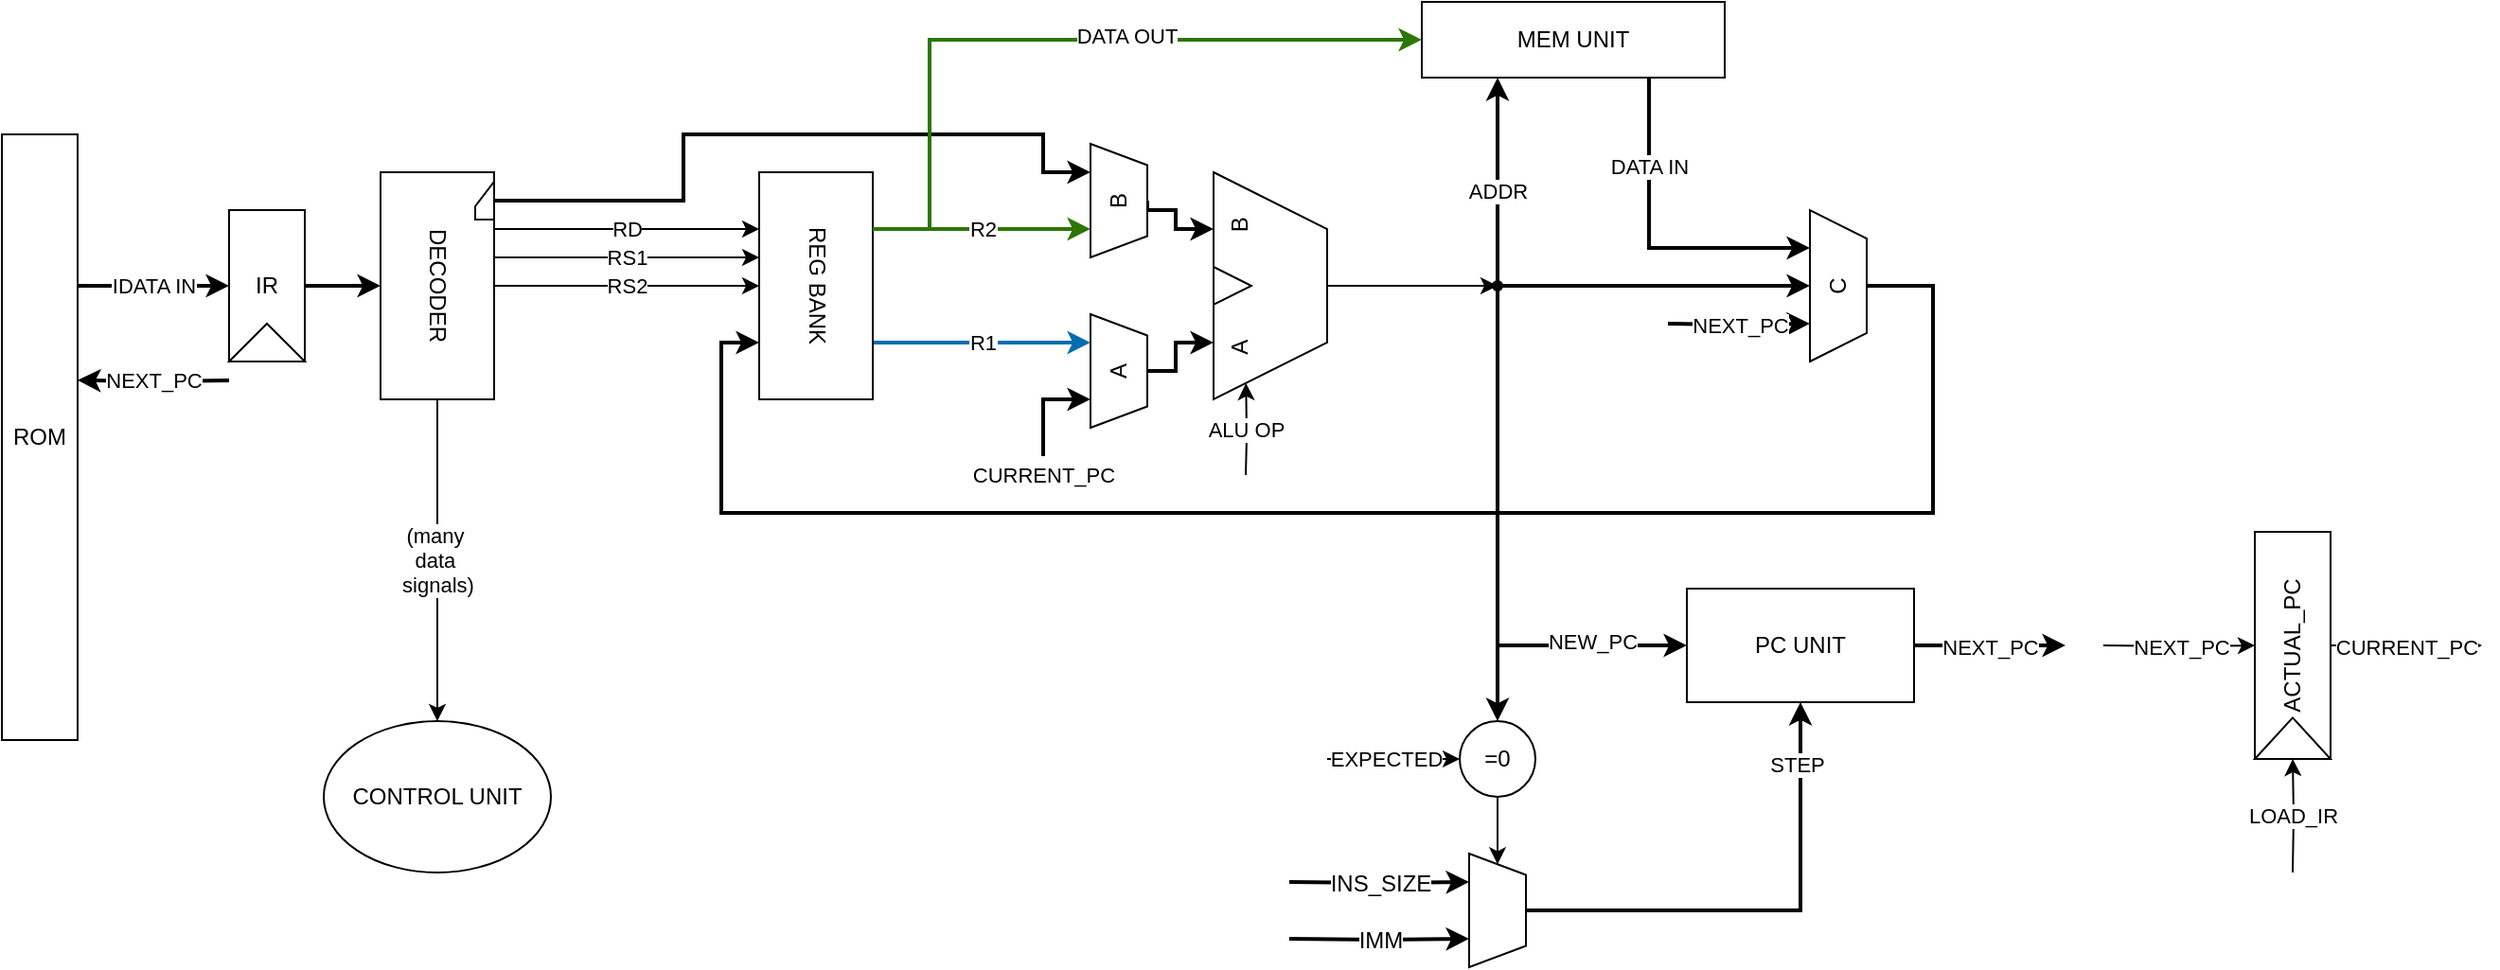<mxfile version="26.1.3" pages="6">
  <diagram id="NMhR2VgDH_q-dbBwxF6J" name="Core">
    <mxGraphModel dx="678" dy="379" grid="1" gridSize="10" guides="1" tooltips="1" connect="1" arrows="1" fold="1" page="1" pageScale="1" pageWidth="827" pageHeight="1169" math="0" shadow="0">
      <root>
        <mxCell id="0" />
        <mxCell id="1" style="" parent="0" />
        <mxCell id="9GTtef4TDPM2n8hx87Pq-6" value="uml" style="" parent="0" />
        <mxCell id="9GTtef4TDPM2n8hx87Pq-7" style="edgeStyle=orthogonalEdgeStyle;rounded=0;orthogonalLoop=1;jettySize=auto;html=1;entryX=0.75;entryY=0;entryDx=0;entryDy=0;strokeWidth=2;exitX=0.25;exitY=1;exitDx=0;exitDy=0;fillColor=#1ba1e2;strokeColor=#006EAF;" parent="9GTtef4TDPM2n8hx87Pq-6" source="9GTtef4TDPM2n8hx87Pq-9" target="9GTtef4TDPM2n8hx87Pq-71" edge="1">
          <mxGeometry relative="1" as="geometry">
            <mxPoint x="610" y="230" as="targetPoint" />
            <Array as="points">
              <mxPoint x="615" y="230" />
            </Array>
          </mxGeometry>
        </mxCell>
        <mxCell id="9GTtef4TDPM2n8hx87Pq-8" value="R1" style="edgeLabel;html=1;align=center;verticalAlign=middle;resizable=0;points=[];" parent="9GTtef4TDPM2n8hx87Pq-7" vertex="1" connectable="0">
          <mxGeometry relative="1" as="geometry">
            <mxPoint as="offset" />
          </mxGeometry>
        </mxCell>
        <mxCell id="9GTtef4TDPM2n8hx87Pq-9" value="REG BANK" style="rounded=0;whiteSpace=wrap;html=1;direction=north;textDirection=vertical-lr;" parent="9GTtef4TDPM2n8hx87Pq-6" vertex="1">
          <mxGeometry x="440" y="140" width="60" height="120" as="geometry" />
        </mxCell>
        <mxCell id="9GTtef4TDPM2n8hx87Pq-10" style="edgeStyle=orthogonalEdgeStyle;rounded=0;orthogonalLoop=1;jettySize=auto;html=1;strokeWidth=2;entryX=0.75;entryY=0;entryDx=0;entryDy=0;" parent="9GTtef4TDPM2n8hx87Pq-6" source="9GTtef4TDPM2n8hx87Pq-74" target="9GTtef4TDPM2n8hx87Pq-20" edge="1">
          <mxGeometry relative="1" as="geometry">
            <mxPoint x="570" y="200" as="targetPoint" />
            <Array as="points">
              <mxPoint x="400" y="155" />
              <mxPoint x="400" y="120" />
              <mxPoint x="590" y="120" />
              <mxPoint x="590" y="140" />
            </Array>
          </mxGeometry>
        </mxCell>
        <mxCell id="9GTtef4TDPM2n8hx87Pq-11" style="edgeStyle=orthogonalEdgeStyle;rounded=0;orthogonalLoop=1;jettySize=auto;html=1;" parent="9GTtef4TDPM2n8hx87Pq-6" edge="1">
          <mxGeometry relative="1" as="geometry">
            <mxPoint x="440" y="185" as="targetPoint" />
            <mxPoint x="300" y="185" as="sourcePoint" />
          </mxGeometry>
        </mxCell>
        <mxCell id="9GTtef4TDPM2n8hx87Pq-12" value="RS1" style="edgeLabel;html=1;align=center;verticalAlign=middle;resizable=0;points=[];" parent="9GTtef4TDPM2n8hx87Pq-11" vertex="1" connectable="0">
          <mxGeometry relative="1" as="geometry">
            <mxPoint as="offset" />
          </mxGeometry>
        </mxCell>
        <mxCell id="9GTtef4TDPM2n8hx87Pq-13" style="edgeStyle=orthogonalEdgeStyle;rounded=0;orthogonalLoop=1;jettySize=auto;html=1;exitX=0.368;exitY=-0.013;exitDx=0;exitDy=0;entryX=0.632;entryY=0.013;entryDx=0;entryDy=0;entryPerimeter=0;exitPerimeter=0;" parent="9GTtef4TDPM2n8hx87Pq-6" edge="1">
          <mxGeometry relative="1" as="geometry">
            <mxPoint x="300" y="200" as="sourcePoint" />
            <mxPoint x="440" y="200" as="targetPoint" />
          </mxGeometry>
        </mxCell>
        <mxCell id="9GTtef4TDPM2n8hx87Pq-14" value="RS2" style="edgeLabel;html=1;align=center;verticalAlign=middle;resizable=0;points=[];" parent="9GTtef4TDPM2n8hx87Pq-13" vertex="1" connectable="0">
          <mxGeometry relative="1" as="geometry">
            <mxPoint as="offset" />
          </mxGeometry>
        </mxCell>
        <mxCell id="9GTtef4TDPM2n8hx87Pq-15" style="edgeStyle=orthogonalEdgeStyle;rounded=0;orthogonalLoop=1;jettySize=auto;html=1;entryX=1;entryY=0.75;entryDx=0;entryDy=0;" parent="9GTtef4TDPM2n8hx87Pq-6" target="9GTtef4TDPM2n8hx87Pq-33" edge="1">
          <mxGeometry relative="1" as="geometry">
            <mxPoint x="697" y="300" as="sourcePoint" />
          </mxGeometry>
        </mxCell>
        <mxCell id="9GTtef4TDPM2n8hx87Pq-16" value="ALU OP" style="edgeLabel;html=1;align=center;verticalAlign=middle;resizable=0;points=[];" parent="9GTtef4TDPM2n8hx87Pq-15" vertex="1" connectable="0">
          <mxGeometry relative="1" as="geometry">
            <mxPoint as="offset" />
          </mxGeometry>
        </mxCell>
        <mxCell id="9GTtef4TDPM2n8hx87Pq-17" style="edgeStyle=orthogonalEdgeStyle;rounded=0;orthogonalLoop=1;jettySize=auto;html=1;" parent="9GTtef4TDPM2n8hx87Pq-6" source="9GTtef4TDPM2n8hx87Pq-73" target="9GTtef4TDPM2n8hx87Pq-37" edge="1">
          <mxGeometry relative="1" as="geometry" />
        </mxCell>
        <mxCell id="9GTtef4TDPM2n8hx87Pq-18" value="(many&amp;nbsp;&lt;div&gt;data&amp;nbsp;&lt;/div&gt;&lt;div&gt;signals)&lt;/div&gt;" style="edgeLabel;html=1;align=center;verticalAlign=middle;resizable=0;points=[];" parent="9GTtef4TDPM2n8hx87Pq-17" vertex="1" connectable="0">
          <mxGeometry relative="1" as="geometry">
            <mxPoint as="offset" />
          </mxGeometry>
        </mxCell>
        <mxCell id="9GTtef4TDPM2n8hx87Pq-19" style="edgeStyle=orthogonalEdgeStyle;rounded=0;orthogonalLoop=1;jettySize=auto;html=1;exitX=0.5;exitY=1;exitDx=0;exitDy=0;entryX=0.25;entryY=1;entryDx=0;entryDy=0;strokeWidth=2;" parent="9GTtef4TDPM2n8hx87Pq-6" source="9GTtef4TDPM2n8hx87Pq-20" target="9GTtef4TDPM2n8hx87Pq-33" edge="1">
          <mxGeometry relative="1" as="geometry">
            <Array as="points">
              <mxPoint x="660" y="160" />
              <mxPoint x="660" y="170" />
            </Array>
          </mxGeometry>
        </mxCell>
        <mxCell id="9GTtef4TDPM2n8hx87Pq-20" value="B" style="verticalLabelPosition=middle;verticalAlign=middle;html=1;shape=trapezoid;perimeter=trapezoidPerimeter;whiteSpace=wrap;size=0.188;arcSize=10;flipV=1;labelPosition=center;align=center;rotation=-90;" parent="9GTtef4TDPM2n8hx87Pq-6" vertex="1">
          <mxGeometry x="600" y="140" width="60" height="30" as="geometry" />
        </mxCell>
        <mxCell id="9GTtef4TDPM2n8hx87Pq-22" style="edgeStyle=orthogonalEdgeStyle;rounded=0;orthogonalLoop=1;jettySize=auto;html=1;exitX=0.52;exitY=0.68;exitDx=0;exitDy=0;entryX=0.25;entryY=1;entryDx=0;entryDy=0;strokeWidth=2;exitPerimeter=0;" parent="9GTtef4TDPM2n8hx87Pq-6" source="qQvj4Ov0_is3PJ7aHH4r-4" target="9GTtef4TDPM2n8hx87Pq-30" edge="1">
          <mxGeometry relative="1" as="geometry">
            <mxPoint x="805" y="170" as="sourcePoint" />
          </mxGeometry>
        </mxCell>
        <mxCell id="9GTtef4TDPM2n8hx87Pq-23" value="ADDR" style="edgeLabel;html=1;align=center;verticalAlign=middle;resizable=0;points=[];" parent="9GTtef4TDPM2n8hx87Pq-22" vertex="1" connectable="0">
          <mxGeometry x="-0.084" relative="1" as="geometry">
            <mxPoint as="offset" />
          </mxGeometry>
        </mxCell>
        <mxCell id="9GTtef4TDPM2n8hx87Pq-24" style="edgeStyle=orthogonalEdgeStyle;rounded=0;orthogonalLoop=1;jettySize=auto;html=1;entryX=0.5;entryY=0;entryDx=0;entryDy=0;strokeWidth=2;" parent="9GTtef4TDPM2n8hx87Pq-6" source="qQvj4Ov0_is3PJ7aHH4r-4" target="9GTtef4TDPM2n8hx87Pq-27" edge="1">
          <mxGeometry relative="1" as="geometry">
            <mxPoint x="805" y="200" as="sourcePoint" />
          </mxGeometry>
        </mxCell>
        <mxCell id="qQvj4Ov0_is3PJ7aHH4r-3" style="edgeStyle=orthogonalEdgeStyle;rounded=0;orthogonalLoop=1;jettySize=auto;html=1;entryX=0.5;entryY=0;entryDx=0;entryDy=0;strokeWidth=2;" edge="1" parent="9GTtef4TDPM2n8hx87Pq-6" source="qQvj4Ov0_is3PJ7aHH4r-4" target="4lJLPTDTkaCMhp8FfENX-2">
          <mxGeometry relative="1" as="geometry">
            <mxPoint x="790" y="200" as="sourcePoint" />
          </mxGeometry>
        </mxCell>
        <mxCell id="9GTtef4TDPM2n8hx87Pq-26" style="edgeStyle=orthogonalEdgeStyle;rounded=0;orthogonalLoop=1;jettySize=auto;html=1;exitX=0.5;exitY=1;exitDx=0;exitDy=0;entryX=0.25;entryY=0;entryDx=0;entryDy=0;strokeWidth=2;" parent="9GTtef4TDPM2n8hx87Pq-6" source="9GTtef4TDPM2n8hx87Pq-27" target="9GTtef4TDPM2n8hx87Pq-9" edge="1">
          <mxGeometry relative="1" as="geometry">
            <Array as="points">
              <mxPoint x="1060" y="200" />
              <mxPoint x="1060" y="320" />
              <mxPoint x="420" y="320" />
              <mxPoint x="420" y="230" />
            </Array>
          </mxGeometry>
        </mxCell>
        <mxCell id="Vy0DsnuzEGaQrnrW-NYJ-18" style="edgeStyle=orthogonalEdgeStyle;rounded=0;orthogonalLoop=1;jettySize=auto;html=1;entryX=0.25;entryY=0;entryDx=0;entryDy=0;strokeWidth=2;" edge="1" parent="9GTtef4TDPM2n8hx87Pq-6" target="9GTtef4TDPM2n8hx87Pq-27">
          <mxGeometry relative="1" as="geometry">
            <mxPoint x="920" y="220" as="sourcePoint" />
          </mxGeometry>
        </mxCell>
        <mxCell id="Vy0DsnuzEGaQrnrW-NYJ-19" value="NEXT_PC" style="edgeLabel;html=1;align=center;verticalAlign=middle;resizable=0;points=[];" vertex="1" connectable="0" parent="Vy0DsnuzEGaQrnrW-NYJ-18">
          <mxGeometry relative="1" as="geometry">
            <mxPoint as="offset" />
          </mxGeometry>
        </mxCell>
        <mxCell id="9GTtef4TDPM2n8hx87Pq-27" value="C" style="verticalLabelPosition=middle;verticalAlign=middle;html=1;shape=trapezoid;perimeter=trapezoidPerimeter;whiteSpace=wrap;size=0.188;arcSize=10;flipV=1;labelPosition=center;align=center;rotation=-90;flipH=0;" parent="9GTtef4TDPM2n8hx87Pq-6" vertex="1">
          <mxGeometry x="970" y="185" width="80" height="30" as="geometry" />
        </mxCell>
        <mxCell id="9GTtef4TDPM2n8hx87Pq-28" style="edgeStyle=orthogonalEdgeStyle;rounded=0;orthogonalLoop=1;jettySize=auto;html=1;exitX=0.75;exitY=1;exitDx=0;exitDy=0;entryX=0.75;entryY=0;entryDx=0;entryDy=0;strokeWidth=2;" parent="9GTtef4TDPM2n8hx87Pq-6" source="9GTtef4TDPM2n8hx87Pq-30" target="9GTtef4TDPM2n8hx87Pq-27" edge="1">
          <mxGeometry relative="1" as="geometry">
            <Array as="points">
              <mxPoint x="910" y="180" />
            </Array>
          </mxGeometry>
        </mxCell>
        <mxCell id="9GTtef4TDPM2n8hx87Pq-29" value="DATA IN" style="edgeLabel;html=1;align=center;verticalAlign=middle;resizable=0;points=[];" parent="9GTtef4TDPM2n8hx87Pq-28" vertex="1" connectable="0">
          <mxGeometry x="-0.467" relative="1" as="geometry">
            <mxPoint as="offset" />
          </mxGeometry>
        </mxCell>
        <mxCell id="9GTtef4TDPM2n8hx87Pq-30" value="MEM UNIT" style="rounded=0;whiteSpace=wrap;html=1;flipV=0;" parent="9GTtef4TDPM2n8hx87Pq-6" vertex="1">
          <mxGeometry x="790" y="50" width="160" height="40" as="geometry" />
        </mxCell>
        <mxCell id="9GTtef4TDPM2n8hx87Pq-31" style="edgeStyle=orthogonalEdgeStyle;rounded=0;orthogonalLoop=1;jettySize=auto;html=1;exitX=0.75;exitY=1;exitDx=0;exitDy=0;strokeWidth=2;entryX=0;entryY=0.5;entryDx=0;entryDy=0;fillColor=#60a917;strokeColor=#2D7600;" parent="9GTtef4TDPM2n8hx87Pq-6" source="9GTtef4TDPM2n8hx87Pq-9" target="9GTtef4TDPM2n8hx87Pq-30" edge="1">
          <mxGeometry relative="1" as="geometry">
            <mxPoint x="750" as="targetPoint" />
            <Array as="points">
              <mxPoint x="530" y="170" />
              <mxPoint x="530" y="70" />
            </Array>
            <mxPoint x="565" y="145" as="sourcePoint" />
          </mxGeometry>
        </mxCell>
        <mxCell id="9GTtef4TDPM2n8hx87Pq-32" value="DATA OUT" style="edgeLabel;html=1;align=center;verticalAlign=middle;resizable=0;points=[];" parent="9GTtef4TDPM2n8hx87Pq-31" vertex="1" connectable="0">
          <mxGeometry x="0.2" y="2" relative="1" as="geometry">
            <mxPoint as="offset" />
          </mxGeometry>
        </mxCell>
        <mxCell id="qQvj4Ov0_is3PJ7aHH4r-5" value="" style="edgeStyle=orthogonalEdgeStyle;rounded=0;orthogonalLoop=1;jettySize=auto;html=1;" edge="1" parent="9GTtef4TDPM2n8hx87Pq-6" source="9GTtef4TDPM2n8hx87Pq-33" target="qQvj4Ov0_is3PJ7aHH4r-4">
          <mxGeometry relative="1" as="geometry" />
        </mxCell>
        <UserObject label="A&amp;nbsp; &amp;nbsp; &amp;nbsp; &amp;nbsp; &amp;nbsp; &amp;nbsp; &amp;nbsp; &amp;nbsp; &amp;nbsp;B" link="data:page/id,zgftMrn5v1HjSXPrjvIS" id="9GTtef4TDPM2n8hx87Pq-33">
          <mxCell style="shape=trapezoid;perimeter=trapezoidPerimeter;whiteSpace=wrap;html=1;fixedSize=1;direction=west;size=30;rotation=-90;labelPosition=center;verticalLabelPosition=middle;align=center;verticalAlign=top;labelBorderColor=none;textShadow=0;flipV=0;flipH=0;" parent="9GTtef4TDPM2n8hx87Pq-6" vertex="1">
            <mxGeometry x="650" y="170" width="120" height="60" as="geometry" />
          </mxCell>
        </UserObject>
        <mxCell id="9GTtef4TDPM2n8hx87Pq-34" value="" style="triangle;whiteSpace=wrap;html=1;rotation=0;" parent="9GTtef4TDPM2n8hx87Pq-6" vertex="1">
          <mxGeometry x="680" y="190" width="20" height="20" as="geometry" />
        </mxCell>
        <mxCell id="9GTtef4TDPM2n8hx87Pq-35" style="edgeStyle=orthogonalEdgeStyle;rounded=0;orthogonalLoop=1;jettySize=auto;html=1;exitX=1;exitY=0.25;exitDx=0;exitDy=0;strokeWidth=2;entryX=0;entryY=0.5;entryDx=0;entryDy=0;" parent="9GTtef4TDPM2n8hx87Pq-6" source="9GTtef4TDPM2n8hx87Pq-65" target="9GTtef4TDPM2n8hx87Pq-58" edge="1">
          <mxGeometry relative="1" as="geometry">
            <mxPoint x="170" y="200" as="targetPoint" />
            <mxPoint x="77.2" y="199.84" as="sourcePoint" />
          </mxGeometry>
        </mxCell>
        <mxCell id="9GTtef4TDPM2n8hx87Pq-36" value="IDATA IN" style="edgeLabel;html=1;align=center;verticalAlign=middle;resizable=0;points=[];" parent="9GTtef4TDPM2n8hx87Pq-35" vertex="1" connectable="0">
          <mxGeometry relative="1" as="geometry">
            <mxPoint as="offset" />
          </mxGeometry>
        </mxCell>
        <mxCell id="9GTtef4TDPM2n8hx87Pq-37" value="CONTROL UNIT" style="ellipse;whiteSpace=wrap;html=1;" parent="9GTtef4TDPM2n8hx87Pq-6" vertex="1">
          <mxGeometry x="210" y="430" width="120" height="80" as="geometry" />
        </mxCell>
        <mxCell id="9GTtef4TDPM2n8hx87Pq-51" style="edgeStyle=orthogonalEdgeStyle;rounded=0;orthogonalLoop=1;jettySize=auto;html=1;exitX=0.36;exitY=0.46;exitDx=0;exitDy=0;strokeWidth=2;entryX=0;entryY=0.5;entryDx=0;entryDy=0;exitPerimeter=0;" parent="9GTtef4TDPM2n8hx87Pq-6" source="qQvj4Ov0_is3PJ7aHH4r-4" target="qQvj4Ov0_is3PJ7aHH4r-1" edge="1">
          <mxGeometry relative="1" as="geometry">
            <Array as="points">
              <mxPoint x="830" y="390" />
            </Array>
            <mxPoint x="805" y="230" as="sourcePoint" />
            <mxPoint x="820.0" y="340" as="targetPoint" />
          </mxGeometry>
        </mxCell>
        <mxCell id="9GTtef4TDPM2n8hx87Pq-52" value="NEW_PC" style="edgeLabel;html=1;align=center;verticalAlign=middle;resizable=0;points=[];" parent="9GTtef4TDPM2n8hx87Pq-51" vertex="1" connectable="0">
          <mxGeometry relative="1" as="geometry">
            <mxPoint x="50" y="43" as="offset" />
          </mxGeometry>
        </mxCell>
        <mxCell id="9GTtef4TDPM2n8hx87Pq-55" value="R" style="edgeStyle=orthogonalEdgeStyle;rounded=0;orthogonalLoop=1;jettySize=auto;html=1;exitX=0.25;exitY=0;exitDx=0;exitDy=0;entryX=0.75;entryY=0;entryDx=0;entryDy=0;" parent="9GTtef4TDPM2n8hx87Pq-6" edge="1">
          <mxGeometry relative="1" as="geometry">
            <mxPoint x="300" y="170" as="sourcePoint" />
            <mxPoint x="440" y="170" as="targetPoint" />
          </mxGeometry>
        </mxCell>
        <mxCell id="9GTtef4TDPM2n8hx87Pq-56" value="RD" style="edgeLabel;html=1;align=center;verticalAlign=middle;resizable=0;points=[];" parent="9GTtef4TDPM2n8hx87Pq-55" vertex="1" connectable="0">
          <mxGeometry relative="1" as="geometry">
            <mxPoint as="offset" />
          </mxGeometry>
        </mxCell>
        <mxCell id="9GTtef4TDPM2n8hx87Pq-57" value="" style="group" parent="9GTtef4TDPM2n8hx87Pq-6" vertex="1" connectable="0">
          <mxGeometry x="160" y="160" width="40" height="80" as="geometry" />
        </mxCell>
        <mxCell id="9GTtef4TDPM2n8hx87Pq-58" value="IR" style="rounded=0;whiteSpace=wrap;html=1;container=0;" parent="9GTtef4TDPM2n8hx87Pq-57" vertex="1">
          <mxGeometry width="40" height="80" as="geometry" />
        </mxCell>
        <mxCell id="9GTtef4TDPM2n8hx87Pq-59" value="" style="verticalLabelPosition=bottom;verticalAlign=top;html=1;shape=mxgraph.basic.acute_triangle;dx=0.5;container=0;" parent="9GTtef4TDPM2n8hx87Pq-57" vertex="1">
          <mxGeometry y="60" width="40" height="20" as="geometry" />
        </mxCell>
        <mxCell id="9GTtef4TDPM2n8hx87Pq-60" style="edgeStyle=orthogonalEdgeStyle;rounded=0;orthogonalLoop=1;jettySize=auto;html=1;exitX=1;exitY=0.5;exitDx=0;exitDy=0;entryX=0.5;entryY=1;entryDx=0;entryDy=0;strokeWidth=2;" parent="9GTtef4TDPM2n8hx87Pq-6" source="9GTtef4TDPM2n8hx87Pq-58" target="9GTtef4TDPM2n8hx87Pq-73" edge="1">
          <mxGeometry relative="1" as="geometry" />
        </mxCell>
        <mxCell id="9GTtef4TDPM2n8hx87Pq-65" value="ROM" style="rounded=0;whiteSpace=wrap;html=1;flipV=0;" parent="9GTtef4TDPM2n8hx87Pq-6" vertex="1">
          <mxGeometry x="40" y="120" width="40" height="320" as="geometry" />
        </mxCell>
        <mxCell id="9GTtef4TDPM2n8hx87Pq-66" style="edgeStyle=orthogonalEdgeStyle;rounded=0;orthogonalLoop=1;jettySize=auto;html=1;strokeWidth=2;entryX=1;entryY=0.406;entryDx=0;entryDy=0;entryPerimeter=0;" parent="9GTtef4TDPM2n8hx87Pq-6" target="9GTtef4TDPM2n8hx87Pq-65" edge="1">
          <mxGeometry relative="1" as="geometry">
            <mxPoint x="100.0" y="259.96" as="targetPoint" />
            <mxPoint x="160" y="250" as="sourcePoint" />
          </mxGeometry>
        </mxCell>
        <mxCell id="9GTtef4TDPM2n8hx87Pq-67" value="NEXT_PC" style="edgeLabel;html=1;align=center;verticalAlign=middle;resizable=0;points=[];" parent="9GTtef4TDPM2n8hx87Pq-66" vertex="1" connectable="0">
          <mxGeometry relative="1" as="geometry">
            <mxPoint as="offset" />
          </mxGeometry>
        </mxCell>
        <mxCell id="9GTtef4TDPM2n8hx87Pq-68" style="edgeStyle=orthogonalEdgeStyle;rounded=0;orthogonalLoop=1;jettySize=auto;html=1;entryX=0.75;entryY=1;entryDx=0;entryDy=0;exitX=0.5;exitY=1;exitDx=0;exitDy=0;strokeWidth=2;" parent="9GTtef4TDPM2n8hx87Pq-6" source="9GTtef4TDPM2n8hx87Pq-71" target="9GTtef4TDPM2n8hx87Pq-33" edge="1">
          <mxGeometry relative="1" as="geometry">
            <mxPoint x="640" y="245" as="sourcePoint" />
            <Array as="points">
              <mxPoint x="660" y="245" />
              <mxPoint x="660" y="230" />
            </Array>
          </mxGeometry>
        </mxCell>
        <mxCell id="9GTtef4TDPM2n8hx87Pq-69" value="" style="endArrow=classic;html=1;rounded=0;entryX=0.25;entryY=0;entryDx=0;entryDy=0;strokeWidth=2;" parent="9GTtef4TDPM2n8hx87Pq-6" target="9GTtef4TDPM2n8hx87Pq-71" edge="1">
          <mxGeometry width="50" height="50" relative="1" as="geometry">
            <mxPoint x="590" y="290" as="sourcePoint" />
            <mxPoint x="610" y="260" as="targetPoint" />
            <Array as="points">
              <mxPoint x="590" y="260" />
            </Array>
          </mxGeometry>
        </mxCell>
        <mxCell id="9GTtef4TDPM2n8hx87Pq-70" value="CURRENT_PC" style="edgeLabel;html=1;align=center;verticalAlign=middle;resizable=0;points=[];" parent="9GTtef4TDPM2n8hx87Pq-69" vertex="1" connectable="0">
          <mxGeometry relative="1" as="geometry">
            <mxPoint y="37" as="offset" />
          </mxGeometry>
        </mxCell>
        <mxCell id="9GTtef4TDPM2n8hx87Pq-71" value="A" style="verticalLabelPosition=middle;verticalAlign=middle;html=1;shape=trapezoid;perimeter=trapezoidPerimeter;whiteSpace=wrap;size=0.188;arcSize=10;flipV=1;labelPosition=center;align=center;rotation=-90;" parent="9GTtef4TDPM2n8hx87Pq-6" vertex="1">
          <mxGeometry x="600" y="230" width="60" height="30" as="geometry" />
        </mxCell>
        <mxCell id="9GTtef4TDPM2n8hx87Pq-72" value="" style="group" parent="9GTtef4TDPM2n8hx87Pq-6" vertex="1" connectable="0">
          <mxGeometry x="240" y="140" width="60" height="120" as="geometry" />
        </mxCell>
        <mxCell id="9GTtef4TDPM2n8hx87Pq-73" value="DECODER" style="rounded=0;whiteSpace=wrap;html=1;rotation=90;" parent="9GTtef4TDPM2n8hx87Pq-72" vertex="1">
          <mxGeometry x="-30" y="30" width="120" height="60" as="geometry" />
        </mxCell>
        <mxCell id="9GTtef4TDPM2n8hx87Pq-74" value="" style="shape=manualInput;whiteSpace=wrap;html=1;size=13;" parent="9GTtef4TDPM2n8hx87Pq-72" vertex="1">
          <mxGeometry x="50" y="5" width="10" height="20" as="geometry" />
        </mxCell>
        <mxCell id="qQvj4Ov0_is3PJ7aHH4r-2" style="edgeStyle=orthogonalEdgeStyle;rounded=0;orthogonalLoop=1;jettySize=auto;html=1;entryX=0.5;entryY=1;entryDx=0;entryDy=0;strokeWidth=2;" edge="1" parent="9GTtef4TDPM2n8hx87Pq-6" source="9GTtef4TDPM2n8hx87Pq-80" target="qQvj4Ov0_is3PJ7aHH4r-1">
          <mxGeometry relative="1" as="geometry" />
        </mxCell>
        <mxCell id="4lJLPTDTkaCMhp8FfENX-1" value="STEP" style="edgeLabel;html=1;align=center;verticalAlign=middle;resizable=0;points=[];" vertex="1" connectable="0" parent="qQvj4Ov0_is3PJ7aHH4r-2">
          <mxGeometry x="0.122" relative="1" as="geometry">
            <mxPoint y="-77" as="offset" />
          </mxGeometry>
        </mxCell>
        <mxCell id="9GTtef4TDPM2n8hx87Pq-92" style="edgeStyle=orthogonalEdgeStyle;rounded=0;orthogonalLoop=1;jettySize=auto;html=1;entryX=0.25;entryY=0;entryDx=0;entryDy=0;strokeWidth=2;exitX=0.75;exitY=1;exitDx=0;exitDy=0;fillColor=#60a917;strokeColor=#2D7600;" parent="9GTtef4TDPM2n8hx87Pq-6" source="9GTtef4TDPM2n8hx87Pq-9" target="9GTtef4TDPM2n8hx87Pq-20" edge="1">
          <mxGeometry relative="1" as="geometry">
            <mxPoint x="535" y="160" as="targetPoint" />
            <mxPoint x="510" y="160" as="sourcePoint" />
          </mxGeometry>
        </mxCell>
        <mxCell id="9GTtef4TDPM2n8hx87Pq-93" value="R2" style="edgeLabel;html=1;align=center;verticalAlign=middle;resizable=0;points=[];labelBackgroundColor=default;fontColor=default;textShadow=0;labelBorderColor=none;" parent="9GTtef4TDPM2n8hx87Pq-92" vertex="1" connectable="0">
          <mxGeometry relative="1" as="geometry">
            <mxPoint as="offset" />
          </mxGeometry>
        </mxCell>
        <mxCell id="Vy0DsnuzEGaQrnrW-NYJ-12" value="" style="edgeStyle=orthogonalEdgeStyle;rounded=0;orthogonalLoop=1;jettySize=auto;html=1;strokeWidth=2;" edge="1" parent="9GTtef4TDPM2n8hx87Pq-6" source="qQvj4Ov0_is3PJ7aHH4r-1">
          <mxGeometry relative="1" as="geometry">
            <mxPoint x="1130" y="390" as="targetPoint" />
          </mxGeometry>
        </mxCell>
        <mxCell id="Vy0DsnuzEGaQrnrW-NYJ-17" value="NEXT_PC" style="edgeLabel;html=1;align=center;verticalAlign=middle;resizable=0;points=[];" vertex="1" connectable="0" parent="Vy0DsnuzEGaQrnrW-NYJ-12">
          <mxGeometry relative="1" as="geometry">
            <mxPoint as="offset" />
          </mxGeometry>
        </mxCell>
        <UserObject label="PC UNIT" link="data:page/id,q7t41eLgA-FC6q3BV3qt" id="qQvj4Ov0_is3PJ7aHH4r-1">
          <mxCell style="rounded=0;whiteSpace=wrap;html=1;movable=1;resizable=1;rotatable=1;deletable=1;editable=1;locked=0;connectable=1;" vertex="1" parent="9GTtef4TDPM2n8hx87Pq-6">
            <mxGeometry x="930" y="360" width="120" height="60" as="geometry" />
          </mxCell>
        </UserObject>
        <mxCell id="qQvj4Ov0_is3PJ7aHH4r-4" value="" style="shape=waypoint;sketch=0;size=6;pointerEvents=1;points=[];fillColor=default;resizable=0;rotatable=0;perimeter=centerPerimeter;snapToPoint=1;verticalAlign=top;labelBorderColor=none;" vertex="1" parent="9GTtef4TDPM2n8hx87Pq-6">
          <mxGeometry x="820" y="190" width="20" height="20" as="geometry" />
        </mxCell>
        <mxCell id="Vy0DsnuzEGaQrnrW-NYJ-1" style="edgeStyle=orthogonalEdgeStyle;rounded=0;orthogonalLoop=1;jettySize=auto;html=1;entryX=1;entryY=0.5;entryDx=0;entryDy=0;" edge="1" parent="9GTtef4TDPM2n8hx87Pq-6" source="4lJLPTDTkaCMhp8FfENX-2" target="9GTtef4TDPM2n8hx87Pq-80">
          <mxGeometry relative="1" as="geometry" />
        </mxCell>
        <mxCell id="Vy0DsnuzEGaQrnrW-NYJ-5" value="" style="group" vertex="1" connectable="0" parent="9GTtef4TDPM2n8hx87Pq-6">
          <mxGeometry x="720" y="500" width="125" height="60" as="geometry" />
        </mxCell>
        <mxCell id="9GTtef4TDPM2n8hx87Pq-80" value="" style="verticalLabelPosition=middle;verticalAlign=middle;html=1;shape=trapezoid;perimeter=trapezoidPerimeter;whiteSpace=wrap;size=0.188;arcSize=10;flipV=1;labelPosition=center;align=center;rotation=-90;" parent="Vy0DsnuzEGaQrnrW-NYJ-5" vertex="1">
          <mxGeometry x="80" y="15" width="60" height="30" as="geometry" />
        </mxCell>
        <mxCell id="9GTtef4TDPM2n8hx87Pq-88" style="edgeStyle=orthogonalEdgeStyle;rounded=0;orthogonalLoop=1;jettySize=auto;html=1;entryX=0.75;entryY=0;entryDx=0;entryDy=0;strokeWidth=2;" parent="Vy0DsnuzEGaQrnrW-NYJ-5" target="9GTtef4TDPM2n8hx87Pq-80" edge="1">
          <mxGeometry relative="1" as="geometry">
            <mxPoint x="80" y="14.52" as="targetPoint" />
            <mxPoint y="15" as="sourcePoint" />
          </mxGeometry>
        </mxCell>
        <mxCell id="9GTtef4TDPM2n8hx87Pq-89" value="&lt;span style=&quot;font-size: 12px;&quot;&gt;INS_SIZE&lt;/span&gt;" style="edgeLabel;html=1;align=center;verticalAlign=middle;resizable=0;points=[];fontColor=default;labelBackgroundColor=default;" parent="9GTtef4TDPM2n8hx87Pq-88" vertex="1" connectable="0">
          <mxGeometry relative="1" as="geometry">
            <mxPoint as="offset" />
          </mxGeometry>
        </mxCell>
        <mxCell id="9GTtef4TDPM2n8hx87Pq-90" style="edgeStyle=orthogonalEdgeStyle;rounded=0;orthogonalLoop=1;jettySize=auto;html=1;strokeWidth=2;entryX=0.25;entryY=0;entryDx=0;entryDy=0;" parent="Vy0DsnuzEGaQrnrW-NYJ-5" target="9GTtef4TDPM2n8hx87Pq-80" edge="1">
          <mxGeometry relative="1" as="geometry">
            <mxPoint x="40" y="-85" as="targetPoint" />
            <mxPoint y="45" as="sourcePoint" />
          </mxGeometry>
        </mxCell>
        <mxCell id="9GTtef4TDPM2n8hx87Pq-91" value="&lt;span style=&quot;font-size: 12px;&quot;&gt;IMM&lt;/span&gt;" style="edgeLabel;html=1;align=center;verticalAlign=middle;resizable=0;points=[];fontColor=default;labelBackgroundColor=default;" parent="9GTtef4TDPM2n8hx87Pq-90" vertex="1" connectable="0">
          <mxGeometry relative="1" as="geometry">
            <mxPoint as="offset" />
          </mxGeometry>
        </mxCell>
        <mxCell id="Vy0DsnuzEGaQrnrW-NYJ-6" value="" style="group" vertex="1" connectable="0" parent="9GTtef4TDPM2n8hx87Pq-6">
          <mxGeometry x="1230" y="330" width="40" height="180" as="geometry" />
        </mxCell>
        <mxCell id="9GTtef4TDPM2n8hx87Pq-101" value="" style="group" parent="Vy0DsnuzEGaQrnrW-NYJ-6" vertex="1" connectable="0">
          <mxGeometry width="40" height="120" as="geometry" />
        </mxCell>
        <mxCell id="9GTtef4TDPM2n8hx87Pq-103" style="edgeStyle=orthogonalEdgeStyle;rounded=0;orthogonalLoop=1;jettySize=auto;html=1;" parent="9GTtef4TDPM2n8hx87Pq-101" source="9GTtef4TDPM2n8hx87Pq-96" edge="1">
          <mxGeometry relative="1" as="geometry">
            <mxPoint x="120" y="60.0" as="targetPoint" />
          </mxGeometry>
        </mxCell>
        <mxCell id="9GTtef4TDPM2n8hx87Pq-104" value="CURRENT_PC" style="edgeLabel;html=1;align=center;verticalAlign=middle;resizable=0;points=[];" parent="9GTtef4TDPM2n8hx87Pq-103" vertex="1" connectable="0">
          <mxGeometry relative="1" as="geometry">
            <mxPoint as="offset" />
          </mxGeometry>
        </mxCell>
        <mxCell id="9GTtef4TDPM2n8hx87Pq-107" style="edgeStyle=orthogonalEdgeStyle;rounded=0;orthogonalLoop=1;jettySize=auto;html=1;" parent="9GTtef4TDPM2n8hx87Pq-101" target="9GTtef4TDPM2n8hx87Pq-96" edge="1">
          <mxGeometry relative="1" as="geometry">
            <mxPoint x="-80" y="60" as="sourcePoint" />
          </mxGeometry>
        </mxCell>
        <mxCell id="9GTtef4TDPM2n8hx87Pq-108" value="NEXT_PC" style="edgeLabel;html=1;align=center;verticalAlign=middle;resizable=0;points=[];" parent="9GTtef4TDPM2n8hx87Pq-107" vertex="1" connectable="0">
          <mxGeometry relative="1" as="geometry">
            <mxPoint as="offset" />
          </mxGeometry>
        </mxCell>
        <mxCell id="9GTtef4TDPM2n8hx87Pq-96" value="ACTUAL_PC" style="rounded=0;whiteSpace=wrap;html=1;container=0;horizontal=0;" parent="9GTtef4TDPM2n8hx87Pq-101" vertex="1">
          <mxGeometry width="40" height="120.0" as="geometry" />
        </mxCell>
        <mxCell id="9GTtef4TDPM2n8hx87Pq-97" value="" style="verticalLabelPosition=bottom;verticalAlign=top;html=1;shape=mxgraph.basic.acute_triangle;dx=0.5;container=0;" parent="9GTtef4TDPM2n8hx87Pq-101" vertex="1">
          <mxGeometry y="98.182" width="40" height="21.818" as="geometry" />
        </mxCell>
        <mxCell id="NHWztfOcuWuljJa2KPG9-2" value="" style="edgeStyle=orthogonalEdgeStyle;rounded=0;orthogonalLoop=1;jettySize=auto;html=1;" parent="Vy0DsnuzEGaQrnrW-NYJ-6" target="9GTtef4TDPM2n8hx87Pq-96" edge="1">
          <mxGeometry relative="1" as="geometry">
            <mxPoint x="20" y="180" as="sourcePoint" />
          </mxGeometry>
        </mxCell>
        <mxCell id="NHWztfOcuWuljJa2KPG9-3" value="LOAD_IR" style="edgeLabel;html=1;align=center;verticalAlign=middle;resizable=0;points=[];" parent="NHWztfOcuWuljJa2KPG9-2" vertex="1" connectable="0">
          <mxGeometry relative="1" as="geometry">
            <mxPoint as="offset" />
          </mxGeometry>
        </mxCell>
        <mxCell id="4lJLPTDTkaCMhp8FfENX-2" value="=0" style="ellipse;whiteSpace=wrap;html=1;aspect=fixed;" vertex="1" parent="9GTtef4TDPM2n8hx87Pq-6">
          <mxGeometry x="810" y="430" width="40" height="40" as="geometry" />
        </mxCell>
        <mxCell id="Vy0DsnuzEGaQrnrW-NYJ-3" value="" style="endArrow=classic;html=1;rounded=0;entryX=0;entryY=0.5;entryDx=0;entryDy=0;" edge="1" parent="9GTtef4TDPM2n8hx87Pq-6" target="4lJLPTDTkaCMhp8FfENX-2">
          <mxGeometry width="50" height="50" relative="1" as="geometry">
            <mxPoint x="740" y="450" as="sourcePoint" />
            <mxPoint x="670" y="540" as="targetPoint" />
          </mxGeometry>
        </mxCell>
        <mxCell id="Vy0DsnuzEGaQrnrW-NYJ-21" value="EXPECTED" style="edgeLabel;html=1;align=center;verticalAlign=middle;resizable=0;points=[];" vertex="1" connectable="0" parent="Vy0DsnuzEGaQrnrW-NYJ-3">
          <mxGeometry x="-0.36" y="-3" relative="1" as="geometry">
            <mxPoint x="8" y="-3" as="offset" />
          </mxGeometry>
        </mxCell>
        <mxCell id="9GTtef4TDPM2n8hx87Pq-1" value="notes" style="locked=1;" parent="0" visible="0" />
        <mxCell id="9GTtef4TDPM2n8hx87Pq-2" value="B" style="rounded=0;whiteSpace=wrap;html=1;fillColor=none;labelPosition=center;verticalLabelPosition=top;align=center;verticalAlign=bottom;fontColor=#333333;strokeColor=#666666;" parent="9GTtef4TDPM2n8hx87Pq-1" vertex="1">
          <mxGeometry x="510" y="90" width="150" height="110" as="geometry" />
        </mxCell>
        <mxCell id="9GTtef4TDPM2n8hx87Pq-3" value="A" style="rounded=0;whiteSpace=wrap;html=1;fillColor=none;labelPosition=center;verticalLabelPosition=bottom;align=center;verticalAlign=top;fontColor=#333333;strokeColor=#666666;" parent="9GTtef4TDPM2n8hx87Pq-1" vertex="1">
          <mxGeometry x="510" y="200" width="150" height="80" as="geometry" />
        </mxCell>
        <mxCell id="9GTtef4TDPM2n8hx87Pq-4" value="C" style="rounded=0;whiteSpace=wrap;html=1;fillColor=none;labelPosition=center;verticalLabelPosition=top;align=center;verticalAlign=bottom;fontColor=#333333;strokeColor=#666666;" parent="9GTtef4TDPM2n8hx87Pq-1" vertex="1">
          <mxGeometry x="760" y="140" width="220" height="120" as="geometry" />
        </mxCell>
        <mxCell id="9GTtef4TDPM2n8hx87Pq-5" value="COMMIT:&amp;nbsp;471e5d" style="text;html=1;align=center;verticalAlign=middle;resizable=0;points=[];autosize=1;strokeColor=none;fillColor=none;" parent="9GTtef4TDPM2n8hx87Pq-1" vertex="1">
          <mxGeometry x="40" y="40" width="120" height="30" as="geometry" />
        </mxCell>
        <mxCell id="ZxKTxUDWtvWTQ0BNolu--1" value="Branch" style="" parent="0" visible="0" />
        <mxCell id="ZxKTxUDWtvWTQ0BNolu--5" value="" style="endArrow=classic;html=1;rounded=0;entryX=0.25;entryY=0;entryDx=0;entryDy=0;strokeWidth=2;fillColor=#fa6800;strokeColor=#C73500;" parent="ZxKTxUDWtvWTQ0BNolu--1" edge="1">
          <mxGeometry width="50" height="50" relative="1" as="geometry">
            <mxPoint x="590" y="290" as="sourcePoint" />
            <mxPoint x="615" y="260" as="targetPoint" />
            <Array as="points">
              <mxPoint x="590" y="260" />
            </Array>
          </mxGeometry>
        </mxCell>
        <mxCell id="ZxKTxUDWtvWTQ0BNolu--6" value="ACTUAL_PC" style="edgeLabel;html=1;align=center;verticalAlign=middle;resizable=0;points=[];" parent="ZxKTxUDWtvWTQ0BNolu--5" vertex="1" connectable="0">
          <mxGeometry relative="1" as="geometry">
            <mxPoint y="37" as="offset" />
          </mxGeometry>
        </mxCell>
        <mxCell id="ZxKTxUDWtvWTQ0BNolu--7" style="edgeStyle=orthogonalEdgeStyle;rounded=0;orthogonalLoop=1;jettySize=auto;html=1;strokeWidth=2;entryX=0.75;entryY=0;entryDx=0;entryDy=0;fillColor=#fa6800;strokeColor=#C73500;" parent="ZxKTxUDWtvWTQ0BNolu--1" edge="1">
          <mxGeometry relative="1" as="geometry">
            <mxPoint x="615" y="140" as="targetPoint" />
            <Array as="points">
              <mxPoint x="400" y="155" />
              <mxPoint x="400" y="120" />
              <mxPoint x="590" y="120" />
              <mxPoint x="590" y="140" />
            </Array>
            <mxPoint x="300" y="155" as="sourcePoint" />
          </mxGeometry>
        </mxCell>
      </root>
    </mxGraphModel>
  </diagram>
  <diagram id="q7t41eLgA-FC6q3BV3qt" name="PC">
    <mxGraphModel dx="678" dy="379" grid="1" gridSize="10" guides="1" tooltips="1" connect="1" arrows="1" fold="1" page="1" pageScale="1" pageWidth="827" pageHeight="1169" math="0" shadow="0">
      <root>
        <mxCell id="0" />
        <mxCell id="1" parent="0" />
        <mxCell id="Ww7PR3HfnWsFe3O2CAqm-17" value="" style="edgeStyle=orthogonalEdgeStyle;rounded=0;orthogonalLoop=1;jettySize=auto;html=1;strokeWidth=2;" edge="1" parent="1" target="Ww7PR3HfnWsFe3O2CAqm-7">
          <mxGeometry relative="1" as="geometry">
            <mxPoint x="330" y="200" as="sourcePoint" />
          </mxGeometry>
        </mxCell>
        <mxCell id="Ww7PR3HfnWsFe3O2CAqm-18" value="STEP" style="edgeLabel;html=1;align=center;verticalAlign=middle;resizable=0;points=[];" vertex="1" connectable="0" parent="Ww7PR3HfnWsFe3O2CAqm-17">
          <mxGeometry x="0.274" y="2" relative="1" as="geometry">
            <mxPoint as="offset" />
          </mxGeometry>
        </mxCell>
        <mxCell id="S1oanSrX3T5lnz2XHZ1I-14" value="" style="edgeStyle=orthogonalEdgeStyle;rounded=0;orthogonalLoop=1;jettySize=auto;html=1;strokeWidth=2;" edge="1" parent="1" source="Ww7PR3HfnWsFe3O2CAqm-7" target="S1oanSrX3T5lnz2XHZ1I-13">
          <mxGeometry relative="1" as="geometry" />
        </mxCell>
        <mxCell id="Ww7PR3HfnWsFe3O2CAqm-7" value="+" style="ellipse;whiteSpace=wrap;html=1;aspect=fixed;" vertex="1" parent="1">
          <mxGeometry x="310" y="75" width="40" height="40" as="geometry" />
        </mxCell>
        <mxCell id="S1oanSrX3T5lnz2XHZ1I-9" style="edgeStyle=orthogonalEdgeStyle;rounded=0;orthogonalLoop=1;jettySize=auto;html=1;entryX=0;entryY=0.5;entryDx=0;entryDy=0;strokeWidth=2;" edge="1" parent="1" source="Ww7PR3HfnWsFe3O2CAqm-9" target="S1oanSrX3T5lnz2XHZ1I-6">
          <mxGeometry relative="1" as="geometry" />
        </mxCell>
        <mxCell id="S1oanSrX3T5lnz2XHZ1I-16" value="" style="edgeStyle=orthogonalEdgeStyle;rounded=0;orthogonalLoop=1;jettySize=auto;html=1;" edge="1" parent="1" target="Ww7PR3HfnWsFe3O2CAqm-9">
          <mxGeometry relative="1" as="geometry">
            <mxPoint x="160" y="200" as="sourcePoint" />
          </mxGeometry>
        </mxCell>
        <mxCell id="S1oanSrX3T5lnz2XHZ1I-17" value="LOAD_PC" style="edgeLabel;html=1;align=center;verticalAlign=middle;resizable=0;points=[];" vertex="1" connectable="0" parent="S1oanSrX3T5lnz2XHZ1I-16">
          <mxGeometry x="-0.025" relative="1" as="geometry">
            <mxPoint as="offset" />
          </mxGeometry>
        </mxCell>
        <mxCell id="Ww7PR3HfnWsFe3O2CAqm-9" value="" style="verticalLabelPosition=middle;verticalAlign=middle;html=1;shape=trapezoid;perimeter=trapezoidPerimeter;whiteSpace=wrap;size=0.188;arcSize=10;flipV=1;labelPosition=center;align=center;rotation=-90;flipH=0;" vertex="1" parent="1">
          <mxGeometry x="120" y="80" width="80" height="30" as="geometry" />
        </mxCell>
        <mxCell id="Ww7PR3HfnWsFe3O2CAqm-10" style="edgeStyle=orthogonalEdgeStyle;rounded=0;orthogonalLoop=1;jettySize=auto;html=1;entryX=0.75;entryY=0;entryDx=0;entryDy=0;strokeWidth=2;" edge="1" parent="1" source="S1oanSrX3T5lnz2XHZ1I-13" target="Ww7PR3HfnWsFe3O2CAqm-9">
          <mxGeometry relative="1" as="geometry">
            <Array as="points">
              <mxPoint x="404" y="40" />
              <mxPoint x="125" y="40" />
              <mxPoint x="125" y="75" />
            </Array>
            <mxPoint x="455" y="75" as="sourcePoint" />
          </mxGeometry>
        </mxCell>
        <mxCell id="Ww7PR3HfnWsFe3O2CAqm-12" value="" style="endArrow=classic;html=1;rounded=0;exitX=0.458;exitY=0.658;exitDx=0;exitDy=0;exitPerimeter=0;strokeWidth=2;" edge="1" parent="1" source="S1oanSrX3T5lnz2XHZ1I-13">
          <mxGeometry width="50" height="50" relative="1" as="geometry">
            <mxPoint x="410" y="150" as="sourcePoint" />
            <mxPoint x="480" y="120" as="targetPoint" />
            <Array as="points">
              <mxPoint x="404" y="120" />
            </Array>
          </mxGeometry>
        </mxCell>
        <mxCell id="Ww7PR3HfnWsFe3O2CAqm-15" value="NEXT_PC" style="edgeLabel;html=1;align=center;verticalAlign=middle;resizable=0;points=[];" vertex="1" connectable="0" parent="Ww7PR3HfnWsFe3O2CAqm-12">
          <mxGeometry relative="1" as="geometry">
            <mxPoint as="offset" />
          </mxGeometry>
        </mxCell>
        <mxCell id="Ww7PR3HfnWsFe3O2CAqm-13" value="" style="endArrow=classic;html=1;rounded=0;entryX=0.25;entryY=0;entryDx=0;entryDy=0;strokeWidth=2;" edge="1" parent="1" target="Ww7PR3HfnWsFe3O2CAqm-9">
          <mxGeometry width="50" height="50" relative="1" as="geometry">
            <mxPoint x="40" y="115" as="sourcePoint" />
            <mxPoint x="85" y="250" as="targetPoint" />
          </mxGeometry>
        </mxCell>
        <mxCell id="Ww7PR3HfnWsFe3O2CAqm-14" value="NEW_PC" style="edgeLabel;html=1;align=center;verticalAlign=middle;resizable=0;points=[];" vertex="1" connectable="0" parent="Ww7PR3HfnWsFe3O2CAqm-13">
          <mxGeometry relative="1" as="geometry">
            <mxPoint as="offset" />
          </mxGeometry>
        </mxCell>
        <mxCell id="S1oanSrX3T5lnz2XHZ1I-1" value="" style="group" vertex="1" connectable="0" parent="1">
          <mxGeometry x="220" y="60" width="40" height="70" as="geometry" />
        </mxCell>
        <mxCell id="S1oanSrX3T5lnz2XHZ1I-6" value="PC" style="rounded=0;whiteSpace=wrap;html=1;container=0;horizontal=0;" vertex="1" parent="S1oanSrX3T5lnz2XHZ1I-1">
          <mxGeometry width="40" height="70" as="geometry" />
        </mxCell>
        <mxCell id="S1oanSrX3T5lnz2XHZ1I-7" value="" style="verticalLabelPosition=bottom;verticalAlign=top;html=1;shape=mxgraph.basic.acute_triangle;dx=0.5;container=0;" vertex="1" parent="S1oanSrX3T5lnz2XHZ1I-1">
          <mxGeometry y="57.273" width="40" height="12.727" as="geometry" />
        </mxCell>
        <mxCell id="S1oanSrX3T5lnz2XHZ1I-10" style="edgeStyle=orthogonalEdgeStyle;rounded=0;orthogonalLoop=1;jettySize=auto;html=1;exitX=1;exitY=0.5;exitDx=0;exitDy=0;entryX=0;entryY=0.5;entryDx=0;entryDy=0;strokeWidth=2;" edge="1" parent="1" source="S1oanSrX3T5lnz2XHZ1I-6" target="Ww7PR3HfnWsFe3O2CAqm-7">
          <mxGeometry relative="1" as="geometry" />
        </mxCell>
        <mxCell id="S1oanSrX3T5lnz2XHZ1I-13" value="" style="shape=waypoint;sketch=0;size=6;pointerEvents=1;points=[];fillColor=default;resizable=0;rotatable=0;perimeter=centerPerimeter;snapToPoint=1;" vertex="1" parent="1">
          <mxGeometry x="394" y="85" width="20" height="20" as="geometry" />
        </mxCell>
      </root>
    </mxGraphModel>
  </diagram>
  <diagram id="zgftMrn5v1HjSXPrjvIS" name="ALU">
    <mxGraphModel dx="1664" dy="796" grid="1" gridSize="10" guides="1" tooltips="1" connect="1" arrows="1" fold="1" page="1" pageScale="1" pageWidth="827" pageHeight="1169" math="0" shadow="0">
      <root>
        <mxCell id="0" />
        <mxCell id="1" parent="0" />
      </root>
    </mxGraphModel>
  </diagram>
  <diagram id="SZAx_SqoBJcESYMJ47G2" name="System">
    <mxGraphModel dx="2251" dy="1965" grid="1" gridSize="10" guides="1" tooltips="1" connect="1" arrows="1" fold="1" page="1" pageScale="1" pageWidth="827" pageHeight="1169" math="0" shadow="0">
      <root>
        <mxCell id="0" />
        <mxCell id="1" parent="0" />
        <mxCell id="Nnbd3_QBLv7Jj-xSeTyt-8" value="FPGA" style="rounded=0;whiteSpace=wrap;html=1;fillColor=none;fontColor=#333333;strokeColor=default;movable=0;resizable=0;rotatable=0;deletable=0;editable=0;locked=1;connectable=0;labelPosition=center;verticalLabelPosition=top;align=center;verticalAlign=bottom;" parent="1" vertex="1">
          <mxGeometry x="80" y="10" width="740" height="500" as="geometry" />
        </mxCell>
        <mxCell id="yTu13kFuIQBESadn3DpL-9" style="edgeStyle=orthogonalEdgeStyle;rounded=0;orthogonalLoop=1;jettySize=auto;html=1;" parent="1" edge="1">
          <mxGeometry relative="1" as="geometry">
            <mxPoint x="360" y="60" as="sourcePoint" />
            <mxPoint x="480" y="60" as="targetPoint" />
            <Array as="points">
              <mxPoint x="390" y="60" />
              <mxPoint x="390" y="60" />
            </Array>
          </mxGeometry>
        </mxCell>
        <mxCell id="yTu13kFuIQBESadn3DpL-10" value="DATA" style="edgeLabel;html=1;align=center;verticalAlign=middle;resizable=0;points=[];" parent="yTu13kFuIQBESadn3DpL-9" vertex="1" connectable="0">
          <mxGeometry relative="1" as="geometry">
            <mxPoint as="offset" />
          </mxGeometry>
        </mxCell>
        <mxCell id="yTu13kFuIQBESadn3DpL-11" style="edgeStyle=orthogonalEdgeStyle;rounded=0;orthogonalLoop=1;jettySize=auto;html=1;" parent="1" edge="1">
          <mxGeometry relative="1" as="geometry">
            <mxPoint x="480" y="50" as="sourcePoint" />
            <mxPoint x="360" y="50" as="targetPoint" />
            <Array as="points">
              <mxPoint x="380" y="50" />
              <mxPoint x="380" y="50" />
            </Array>
          </mxGeometry>
        </mxCell>
        <mxCell id="yTu13kFuIQBESadn3DpL-12" value="ADDR" style="edgeLabel;html=1;align=center;verticalAlign=middle;resizable=0;points=[];" parent="yTu13kFuIQBESadn3DpL-11" vertex="1" connectable="0">
          <mxGeometry relative="1" as="geometry">
            <mxPoint as="offset" />
          </mxGeometry>
        </mxCell>
        <mxCell id="yTu13kFuIQBESadn3DpL-13" style="edgeStyle=orthogonalEdgeStyle;rounded=0;orthogonalLoop=1;jettySize=auto;html=1;" parent="1" source="yTu13kFuIQBESadn3DpL-1" target="yTu13kFuIQBESadn3DpL-5" edge="1">
          <mxGeometry relative="1" as="geometry">
            <Array as="points">
              <mxPoint x="410" y="70" />
              <mxPoint x="410" y="70" />
            </Array>
          </mxGeometry>
        </mxCell>
        <mxCell id="yTu13kFuIQBESadn3DpL-14" value="CNT" style="edgeLabel;html=1;align=center;verticalAlign=middle;resizable=0;points=[];" parent="yTu13kFuIQBESadn3DpL-13" vertex="1" connectable="0">
          <mxGeometry relative="1" as="geometry">
            <mxPoint as="offset" />
          </mxGeometry>
        </mxCell>
        <mxCell id="Nnbd3_QBLv7Jj-xSeTyt-7" style="edgeStyle=orthogonalEdgeStyle;rounded=0;orthogonalLoop=1;jettySize=auto;html=1;startArrow=classic;startFill=1;" parent="1" source="yTu13kFuIQBESadn3DpL-1" target="yTu13kFuIQBESadn3DpL-2" edge="1">
          <mxGeometry relative="1" as="geometry" />
        </mxCell>
        <mxCell id="yTu13kFuIQBESadn3DpL-1" value="ICACHE" style="whiteSpace=wrap;html=1;aspect=fixed;sketch=1;curveFitting=1;jiggle=2;" parent="1" vertex="1">
          <mxGeometry x="480" y="40" width="80" height="80" as="geometry" />
        </mxCell>
        <mxCell id="yTu13kFuIQBESadn3DpL-2" value="DCACHE" style="whiteSpace=wrap;html=1;aspect=fixed;sketch=1;curveFitting=1;jiggle=2;" parent="1" vertex="1">
          <mxGeometry x="480" y="160" width="80" height="80" as="geometry" />
        </mxCell>
        <mxCell id="yTu13kFuIQBESadn3DpL-19" style="edgeStyle=orthogonalEdgeStyle;rounded=0;orthogonalLoop=1;jettySize=auto;html=1;startArrow=classic;startFill=1;strokeWidth=3;" parent="1" source="yTu13kFuIQBESadn3DpL-3" target="yTu13kFuIQBESadn3DpL-18" edge="1">
          <mxGeometry relative="1" as="geometry" />
        </mxCell>
        <mxCell id="yTu13kFuIQBESadn3DpL-3" value="2MB RAM" style="whiteSpace=wrap;html=1;aspect=fixed;sketch=1;curveFitting=1;jiggle=2;" parent="1" vertex="1">
          <mxGeometry x="-200" y="10" width="200" height="200" as="geometry" />
        </mxCell>
        <mxCell id="yTu13kFuIQBESadn3DpL-5" value="BUS" style="rounded=0;whiteSpace=wrap;html=1;textDirection=vertical-lr;" parent="1" vertex="1">
          <mxGeometry x="320" y="40" width="40" height="420" as="geometry" />
        </mxCell>
        <mxCell id="yTu13kFuIQBESadn3DpL-17" value="CNT=control signals&lt;br&gt;write/~read and req" style="text;html=1;align=center;verticalAlign=middle;resizable=0;points=[];autosize=1;strokeColor=none;fillColor=none;" parent="1" vertex="1">
          <mxGeometry x="670" y="20" width="140" height="40" as="geometry" />
        </mxCell>
        <mxCell id="Nnbd3_QBLv7Jj-xSeTyt-10" style="edgeStyle=orthogonalEdgeStyle;rounded=0;orthogonalLoop=1;jettySize=auto;html=1;startArrow=classic;startFill=1;strokeWidth=2;" parent="1" source="yTu13kFuIQBESadn3DpL-18" target="yTu13kFuIQBESadn3DpL-5" edge="1">
          <mxGeometry relative="1" as="geometry" />
        </mxCell>
        <mxCell id="yTu13kFuIQBESadn3DpL-18" value="DRAM CNT" style="rounded=0;whiteSpace=wrap;html=1;" parent="1" vertex="1">
          <mxGeometry x="120" y="80" width="120" height="60" as="geometry" />
        </mxCell>
        <mxCell id="Nnbd3_QBLv7Jj-xSeTyt-1" style="edgeStyle=orthogonalEdgeStyle;rounded=0;orthogonalLoop=1;jettySize=auto;html=1;startArrow=classic;startFill=1;" parent="1" edge="1">
          <mxGeometry relative="1" as="geometry">
            <mxPoint x="360" y="180" as="sourcePoint" />
            <mxPoint x="480" y="180" as="targetPoint" />
            <Array as="points">
              <mxPoint x="390" y="180" />
              <mxPoint x="390" y="180" />
            </Array>
          </mxGeometry>
        </mxCell>
        <mxCell id="Nnbd3_QBLv7Jj-xSeTyt-2" value="DATA" style="edgeLabel;html=1;align=center;verticalAlign=middle;resizable=0;points=[];" parent="Nnbd3_QBLv7Jj-xSeTyt-1" vertex="1" connectable="0">
          <mxGeometry relative="1" as="geometry">
            <mxPoint as="offset" />
          </mxGeometry>
        </mxCell>
        <mxCell id="Nnbd3_QBLv7Jj-xSeTyt-3" style="edgeStyle=orthogonalEdgeStyle;rounded=0;orthogonalLoop=1;jettySize=auto;html=1;" parent="1" edge="1">
          <mxGeometry relative="1" as="geometry">
            <mxPoint x="480" y="170" as="sourcePoint" />
            <mxPoint x="360" y="170" as="targetPoint" />
            <Array as="points">
              <mxPoint x="380" y="170" />
              <mxPoint x="380" y="170" />
            </Array>
          </mxGeometry>
        </mxCell>
        <mxCell id="Nnbd3_QBLv7Jj-xSeTyt-4" value="ADDR" style="edgeLabel;html=1;align=center;verticalAlign=middle;resizable=0;points=[];" parent="Nnbd3_QBLv7Jj-xSeTyt-3" vertex="1" connectable="0">
          <mxGeometry relative="1" as="geometry">
            <mxPoint as="offset" />
          </mxGeometry>
        </mxCell>
        <mxCell id="Nnbd3_QBLv7Jj-xSeTyt-5" style="edgeStyle=orthogonalEdgeStyle;rounded=0;orthogonalLoop=1;jettySize=auto;html=1;" parent="1" edge="1">
          <mxGeometry relative="1" as="geometry">
            <Array as="points">
              <mxPoint x="410" y="190" />
              <mxPoint x="410" y="190" />
            </Array>
            <mxPoint x="480" y="190" as="sourcePoint" />
            <mxPoint x="360" y="190" as="targetPoint" />
          </mxGeometry>
        </mxCell>
        <mxCell id="Nnbd3_QBLv7Jj-xSeTyt-6" value="CNT" style="edgeLabel;html=1;align=center;verticalAlign=middle;resizable=0;points=[];" parent="Nnbd3_QBLv7Jj-xSeTyt-5" vertex="1" connectable="0">
          <mxGeometry relative="1" as="geometry">
            <mxPoint as="offset" />
          </mxGeometry>
        </mxCell>
        <mxCell id="Nnbd3_QBLv7Jj-xSeTyt-13" style="edgeStyle=orthogonalEdgeStyle;rounded=0;orthogonalLoop=1;jettySize=auto;html=1;startArrow=classic;startFill=1;exitX=0;exitY=0.25;exitDx=0;exitDy=0;" parent="1" source="Nnbd3_QBLv7Jj-xSeTyt-11" target="yTu13kFuIQBESadn3DpL-1" edge="1">
          <mxGeometry relative="1" as="geometry" />
        </mxCell>
        <mxCell id="Nnbd3_QBLv7Jj-xSeTyt-14" style="edgeStyle=orthogonalEdgeStyle;rounded=0;orthogonalLoop=1;jettySize=auto;html=1;startArrow=classic;startFill=1;exitX=0;exitY=0.75;exitDx=0;exitDy=0;" parent="1" source="Nnbd3_QBLv7Jj-xSeTyt-11" target="yTu13kFuIQBESadn3DpL-2" edge="1">
          <mxGeometry relative="1" as="geometry" />
        </mxCell>
        <mxCell id="Nnbd3_QBLv7Jj-xSeTyt-11" value="CORE" style="whiteSpace=wrap;html=1;aspect=fixed;sketch=1;curveFitting=1;jiggle=2;" parent="1" vertex="1">
          <mxGeometry x="640" y="100" width="80" height="80" as="geometry" />
        </mxCell>
        <mxCell id="_aQj_42ov0IA-WdRDPqf-1" value="ROM" style="whiteSpace=wrap;html=1;aspect=fixed;sketch=1;curveFitting=1;jiggle=2;" parent="1" vertex="1">
          <mxGeometry x="480" y="280" width="80" height="80" as="geometry" />
        </mxCell>
        <mxCell id="_aQj_42ov0IA-WdRDPqf-2" style="edgeStyle=orthogonalEdgeStyle;rounded=0;orthogonalLoop=1;jettySize=auto;html=1;entryX=1;entryY=0.667;entryDx=0;entryDy=0;entryPerimeter=0;" parent="1" source="_aQj_42ov0IA-WdRDPqf-1" target="yTu13kFuIQBESadn3DpL-5" edge="1">
          <mxGeometry relative="1" as="geometry" />
        </mxCell>
      </root>
    </mxGraphModel>
  </diagram>
  <diagram id="zZDvlwwLucYcBtm3ryou" name="Page-4">
    <mxGraphModel dx="982" dy="549" grid="1" gridSize="10" guides="1" tooltips="1" connect="1" arrows="1" fold="1" page="1" pageScale="1" pageWidth="827" pageHeight="1169" math="0" shadow="0">
      <root>
        <mxCell id="0" />
        <mxCell id="1" parent="0" />
        <mxCell id="V-msyZLWl372bgbTkD-r-3" value="" style="edgeStyle=orthogonalEdgeStyle;rounded=0;orthogonalLoop=1;jettySize=auto;html=1;" parent="1" target="V-msyZLWl372bgbTkD-r-1" edge="1">
          <mxGeometry relative="1" as="geometry">
            <mxPoint x="40" y="80" as="sourcePoint" />
          </mxGeometry>
        </mxCell>
        <mxCell id="V-msyZLWl372bgbTkD-r-4" value="RST" style="edgeLabel;html=1;align=center;verticalAlign=middle;resizable=0;points=[];" parent="V-msyZLWl372bgbTkD-r-3" vertex="1" connectable="0">
          <mxGeometry relative="1" as="geometry">
            <mxPoint as="offset" />
          </mxGeometry>
        </mxCell>
        <mxCell id="V-msyZLWl372bgbTkD-r-6" value="" style="edgeStyle=orthogonalEdgeStyle;rounded=0;orthogonalLoop=1;jettySize=auto;html=1;" parent="1" source="V-msyZLWl372bgbTkD-r-1" target="V-msyZLWl372bgbTkD-r-5" edge="1">
          <mxGeometry relative="1" as="geometry" />
        </mxCell>
        <mxCell id="V-msyZLWl372bgbTkD-r-1" value="" style="strokeWidth=2;html=1;shape=mxgraph.flowchart.start_2;whiteSpace=wrap;" parent="1" vertex="1">
          <mxGeometry x="140" y="40" width="80" height="80" as="geometry" />
        </mxCell>
        <mxCell id="V-msyZLWl372bgbTkD-r-8" value="" style="edgeStyle=orthogonalEdgeStyle;rounded=0;orthogonalLoop=1;jettySize=auto;html=1;" parent="1" source="V-msyZLWl372bgbTkD-r-5" target="V-msyZLWl372bgbTkD-r-7" edge="1">
          <mxGeometry relative="1" as="geometry" />
        </mxCell>
        <mxCell id="V-msyZLWl372bgbTkD-r-5" value="IADDR -&amp;gt;" style="strokeWidth=2;html=1;shape=mxgraph.flowchart.start_2;whiteSpace=wrap;" parent="1" vertex="1">
          <mxGeometry x="300" y="40" width="80" height="80" as="geometry" />
        </mxCell>
        <mxCell id="V-msyZLWl372bgbTkD-r-10" value="" style="edgeStyle=orthogonalEdgeStyle;rounded=0;orthogonalLoop=1;jettySize=auto;html=1;" parent="1" source="V-msyZLWl372bgbTkD-r-7" target="V-msyZLWl372bgbTkD-r-9" edge="1">
          <mxGeometry relative="1" as="geometry" />
        </mxCell>
        <mxCell id="V-msyZLWl372bgbTkD-r-7" value="IDATA &amp;lt;-" style="strokeWidth=2;html=1;shape=mxgraph.flowchart.start_2;whiteSpace=wrap;" parent="1" vertex="1">
          <mxGeometry x="460" y="40" width="80" height="80" as="geometry" />
        </mxCell>
        <mxCell id="V-msyZLWl372bgbTkD-r-9" value="EXEC" style="strokeWidth=2;html=1;shape=mxgraph.flowchart.start_2;whiteSpace=wrap;" parent="1" vertex="1">
          <mxGeometry x="620" y="40" width="80" height="80" as="geometry" />
        </mxCell>
        <mxCell id="V-msyZLWl372bgbTkD-r-11" style="edgeStyle=orthogonalEdgeStyle;rounded=0;orthogonalLoop=1;jettySize=auto;html=1;entryX=0.145;entryY=0.855;entryDx=0;entryDy=0;entryPerimeter=0;exitX=0.855;exitY=0.855;exitDx=0;exitDy=0;exitPerimeter=0;curved=1;" parent="1" source="V-msyZLWl372bgbTkD-r-9" target="V-msyZLWl372bgbTkD-r-9" edge="1">
          <mxGeometry relative="1" as="geometry">
            <Array as="points">
              <mxPoint x="688" y="180" />
              <mxPoint x="632" y="180" />
            </Array>
          </mxGeometry>
        </mxCell>
        <mxCell id="GzWvmZo69r_mHMThKqkj-5" value="" style="edgeStyle=orthogonalEdgeStyle;rounded=0;orthogonalLoop=1;jettySize=auto;html=1;" edge="1" parent="1" source="GzWvmZo69r_mHMThKqkj-1" target="GzWvmZo69r_mHMThKqkj-4">
          <mxGeometry relative="1" as="geometry" />
        </mxCell>
        <mxCell id="GzWvmZo69r_mHMThKqkj-7" value="" style="edgeStyle=orthogonalEdgeStyle;rounded=0;orthogonalLoop=1;jettySize=auto;html=1;" edge="1" parent="1" source="GzWvmZo69r_mHMThKqkj-1" target="GzWvmZo69r_mHMThKqkj-6">
          <mxGeometry relative="1" as="geometry">
            <Array as="points">
              <mxPoint x="180" y="390" />
            </Array>
          </mxGeometry>
        </mxCell>
        <mxCell id="GzWvmZo69r_mHMThKqkj-1" value="" style="strokeWidth=2;html=1;shape=mxgraph.flowchart.start_2;whiteSpace=wrap;" vertex="1" parent="1">
          <mxGeometry x="140" y="230" width="80" height="80" as="geometry" />
        </mxCell>
        <mxCell id="GzWvmZo69r_mHMThKqkj-2" value="" style="edgeStyle=orthogonalEdgeStyle;rounded=0;orthogonalLoop=1;jettySize=auto;html=1;entryX=0;entryY=0.5;entryDx=0;entryDy=0;entryPerimeter=0;" edge="1" parent="1" target="GzWvmZo69r_mHMThKqkj-1">
          <mxGeometry relative="1" as="geometry">
            <mxPoint x="40" y="270" as="sourcePoint" />
            <mxPoint x="150" y="90" as="targetPoint" />
          </mxGeometry>
        </mxCell>
        <mxCell id="GzWvmZo69r_mHMThKqkj-3" value="RST" style="edgeLabel;html=1;align=center;verticalAlign=middle;resizable=0;points=[];" vertex="1" connectable="0" parent="GzWvmZo69r_mHMThKqkj-2">
          <mxGeometry relative="1" as="geometry">
            <mxPoint as="offset" />
          </mxGeometry>
        </mxCell>
        <mxCell id="GzWvmZo69r_mHMThKqkj-4" value="ADDR OUT&lt;br&gt;DATA OUT&lt;br&gt;WE" style="strokeWidth=2;html=1;shape=mxgraph.flowchart.start_2;whiteSpace=wrap;" vertex="1" parent="1">
          <mxGeometry x="300" y="230" width="80" height="80" as="geometry" />
        </mxCell>
        <mxCell id="GzWvmZo69r_mHMThKqkj-6" value="ADDR OUT&lt;div&gt;RE&lt;/div&gt;" style="strokeWidth=2;html=1;shape=mxgraph.flowchart.start_2;whiteSpace=wrap;" vertex="1" parent="1">
          <mxGeometry x="300" y="350" width="80" height="80" as="geometry" />
        </mxCell>
      </root>
    </mxGraphModel>
  </diagram>
  <diagram id="V5gin6lazYXZQaEXg9eX" name="Page-5">
    <mxGraphModel dx="814" dy="455" grid="1" gridSize="10" guides="1" tooltips="1" connect="1" arrows="1" fold="1" page="1" pageScale="1" pageWidth="827" pageHeight="1169" math="0" shadow="0">
      <root>
        <mxCell id="0" />
        <mxCell id="1" parent="0" />
        <mxCell id="U15svDkZFYsV-lxJ-Sqg-3" style="edgeStyle=orthogonalEdgeStyle;rounded=0;orthogonalLoop=1;jettySize=auto;html=1;entryX=0.25;entryY=1;entryDx=0;entryDy=0;strokeWidth=2;" edge="1" parent="1" source="U15svDkZFYsV-lxJ-Sqg-1" target="U15svDkZFYsV-lxJ-Sqg-5">
          <mxGeometry relative="1" as="geometry">
            <mxPoint x="320" y="160" as="targetPoint" />
          </mxGeometry>
        </mxCell>
        <mxCell id="U15svDkZFYsV-lxJ-Sqg-1" value="ROM" style="rounded=0;whiteSpace=wrap;html=1;" vertex="1" parent="1">
          <mxGeometry x="180" y="110" width="60" height="100" as="geometry" />
        </mxCell>
        <mxCell id="U15svDkZFYsV-lxJ-Sqg-4" style="edgeStyle=orthogonalEdgeStyle;rounded=0;orthogonalLoop=1;jettySize=auto;html=1;entryX=0.75;entryY=1;entryDx=0;entryDy=0;startArrow=classic;startFill=1;strokeWidth=2;" edge="1" parent="1" source="U15svDkZFYsV-lxJ-Sqg-2" target="U15svDkZFYsV-lxJ-Sqg-5">
          <mxGeometry relative="1" as="geometry">
            <mxPoint x="320" y="240" as="targetPoint" />
          </mxGeometry>
        </mxCell>
        <mxCell id="U15svDkZFYsV-lxJ-Sqg-2" value="RAM" style="rounded=0;whiteSpace=wrap;html=1;" vertex="1" parent="1">
          <mxGeometry x="180" y="210" width="60" height="100" as="geometry" />
        </mxCell>
        <mxCell id="U15svDkZFYsV-lxJ-Sqg-5" value="BUS" style="rounded=0;whiteSpace=wrap;html=1;rotation=90;" vertex="1" parent="1">
          <mxGeometry x="260" y="190" width="160" height="20" as="geometry" />
        </mxCell>
        <mxCell id="U15svDkZFYsV-lxJ-Sqg-10" style="edgeStyle=orthogonalEdgeStyle;rounded=0;orthogonalLoop=1;jettySize=auto;html=1;entryX=0.5;entryY=0;entryDx=0;entryDy=0;startArrow=classic;startFill=1;strokeWidth=2;" edge="1" parent="1" source="U15svDkZFYsV-lxJ-Sqg-6" target="U15svDkZFYsV-lxJ-Sqg-5">
          <mxGeometry relative="1" as="geometry" />
        </mxCell>
        <mxCell id="U15svDkZFYsV-lxJ-Sqg-6" value="Xbar" style="rounded=0;whiteSpace=wrap;html=1;rotation=90;" vertex="1" parent="1">
          <mxGeometry x="380" y="180" width="160" height="40" as="geometry" />
        </mxCell>
        <mxCell id="U15svDkZFYsV-lxJ-Sqg-7" style="edgeStyle=orthogonalEdgeStyle;rounded=0;orthogonalLoop=1;jettySize=auto;html=1;entryX=0;entryY=0.25;entryDx=0;entryDy=0;exitX=0.25;exitY=0;exitDx=0;exitDy=0;strokeWidth=2;startArrow=none;startFill=0;" edge="1" parent="1" source="U15svDkZFYsV-lxJ-Sqg-6" target="U15svDkZFYsV-lxJ-Sqg-9">
          <mxGeometry relative="1" as="geometry" />
        </mxCell>
        <mxCell id="U15svDkZFYsV-lxJ-Sqg-8" style="edgeStyle=orthogonalEdgeStyle;rounded=0;orthogonalLoop=1;jettySize=auto;html=1;entryX=0;entryY=0.75;entryDx=0;entryDy=0;exitX=0.75;exitY=0;exitDx=0;exitDy=0;strokeWidth=2;startArrow=classic;startFill=1;" edge="1" parent="1" source="U15svDkZFYsV-lxJ-Sqg-6" target="U15svDkZFYsV-lxJ-Sqg-9">
          <mxGeometry relative="1" as="geometry" />
        </mxCell>
        <mxCell id="U15svDkZFYsV-lxJ-Sqg-9" value="CORE" style="rounded=0;whiteSpace=wrap;html=1;" vertex="1" parent="1">
          <mxGeometry x="560" y="150" width="100" height="100" as="geometry" />
        </mxCell>
      </root>
    </mxGraphModel>
  </diagram>
</mxfile>
